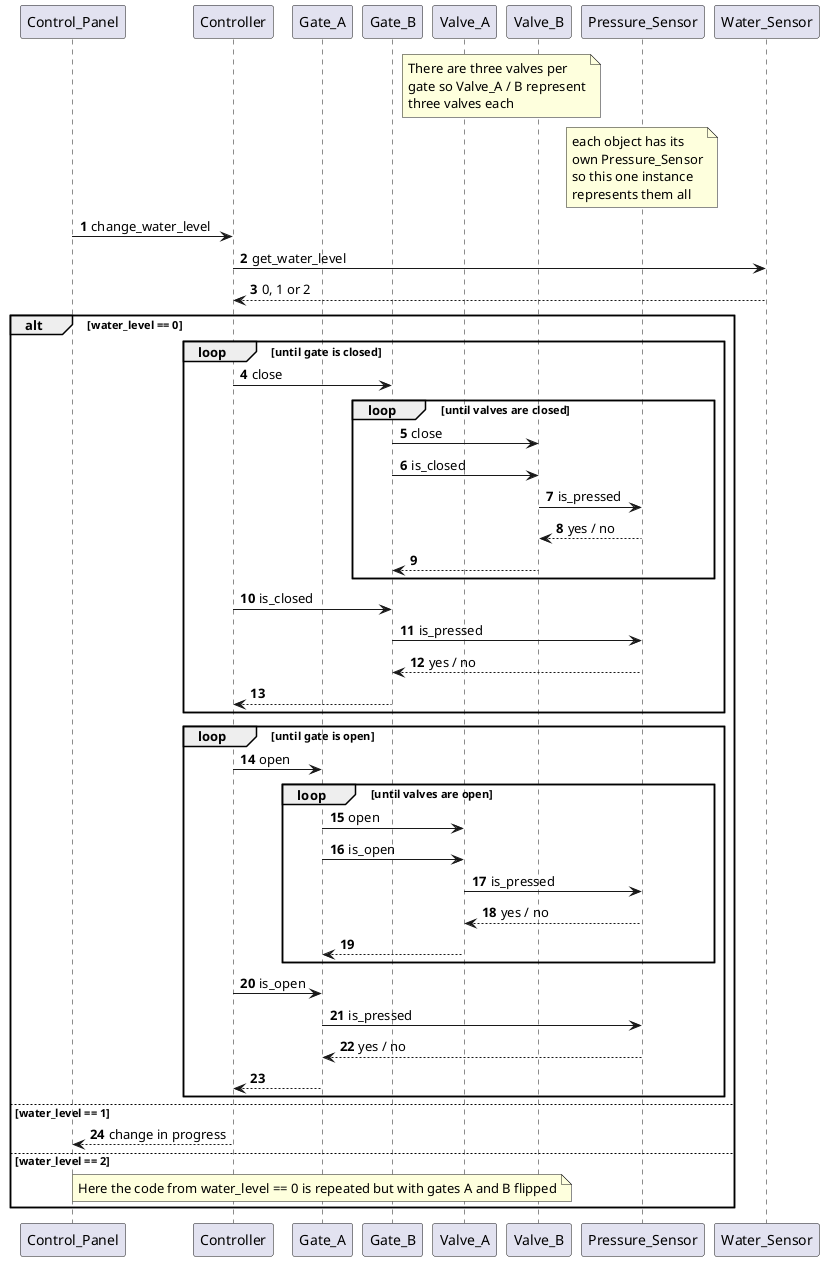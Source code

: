 @startuml
autonumber
participant Control_Panel as CP
participant Controller as C
participant Gate_A as GA
participant Gate_B as GB
participant Valve_A as VA
participant Valve_B as VB
participant Pressure_Sensor as PS
participant Water_Sensor as WS

note over VA, VB
There are three valves per
gate so Valve_A / B represent
three valves each
end note

note over PS
each object has its
own Pressure_Sensor
so this one instance
represents them all
end note

CP		->		C:		change_water_level
C		->		WS:		get_water_level
WS		-->		C:		0, 1 or 2
alt water_level == 0
loop until gate is closed
C		->		GB:		close
loop until valves are closed
GB		->		VB:		close
GB		->		VB:		is_closed
VB		->		PS:		is_pressed
PS		-->		VB:		yes / no
VB		-->		GB
end
C		->		GB:		is_closed
GB		->		PS:		is_pressed
PS		-->		GB:		yes / no
GB		-->		C
end
loop until gate is open
C		->		GA:		open
loop until valves are open
GA		->		VA:		open
GA		->		VA:		is_open
VA		->		PS:		is_pressed
PS		-->		VA:		yes / no
VA		-->		GA
end
C		->		GA:		is_open
GA		->		PS:		is_pressed
PS		-->		GA:		yes / no
GA		-->		C:
end
else water_level == 1
C		-->		CP:		change in progress
else water_level == 2
note over GA
Here the code from water_level == 0 is repeated but with gates A and B flipped
end note
end

@enduml